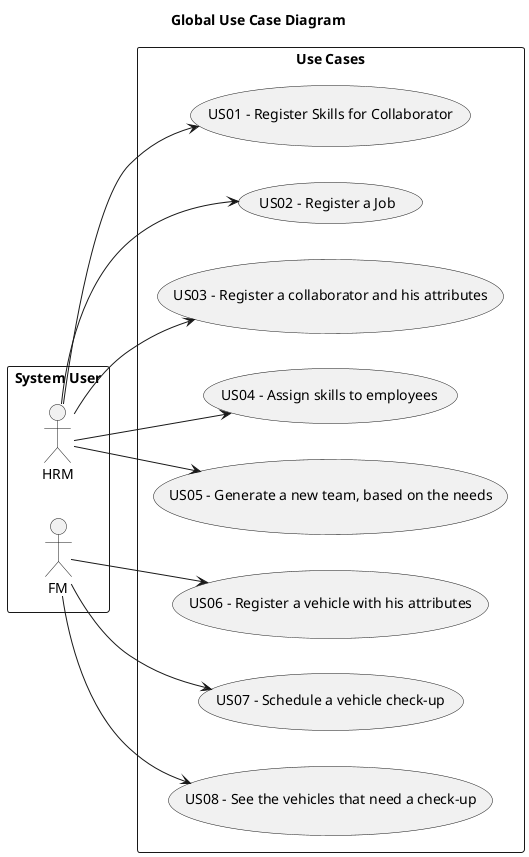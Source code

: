@startuml
skinparam monochrome true
skinparam packageStyle rectangle
skinparam shadowing false

title Global Use Case Diagram

left to right direction

rectangle "System User" as actors {
    actor HRM
    actor FM
}

rectangle "Use Cases" as usecases{
    usecase "US01 - Register Skills for Collaborator" as US01
    HRM --> US01
}

rectangle "Use Cases" as usecases{
    usecase "US02 - Register a Job" as US02
    HRM --> US02
}

rectangle "Use Cases" as usecases{
    usecase "US03 - Register a collaborator and his attributes" as US03
    HRM --> US03
}

rectangle "Use Cases" as usecases{
    usecase "US04 - Assign skills to employees" as US04
    HRM --> US04
}

rectangle "Use Cases" as usecases{
    usecase "US05 - Generate a new team, based on the needs" as US05
    HRM --> US05
}

rectangle "Use Cases" as usecases{
    usecase "US06 - Register a vehicle with his attributes" as US06
    FM --> US06
}

rectangle "Use Cases" as usecases{
    usecase "US07 - Schedule a vehicle check-up" as US07
    FM --> US07
}

rectangle "Use Cases" as usecases{
    usecase "US08 - See the vehicles that need a check-up" as US08
    FM --> US08
}



@enduml
